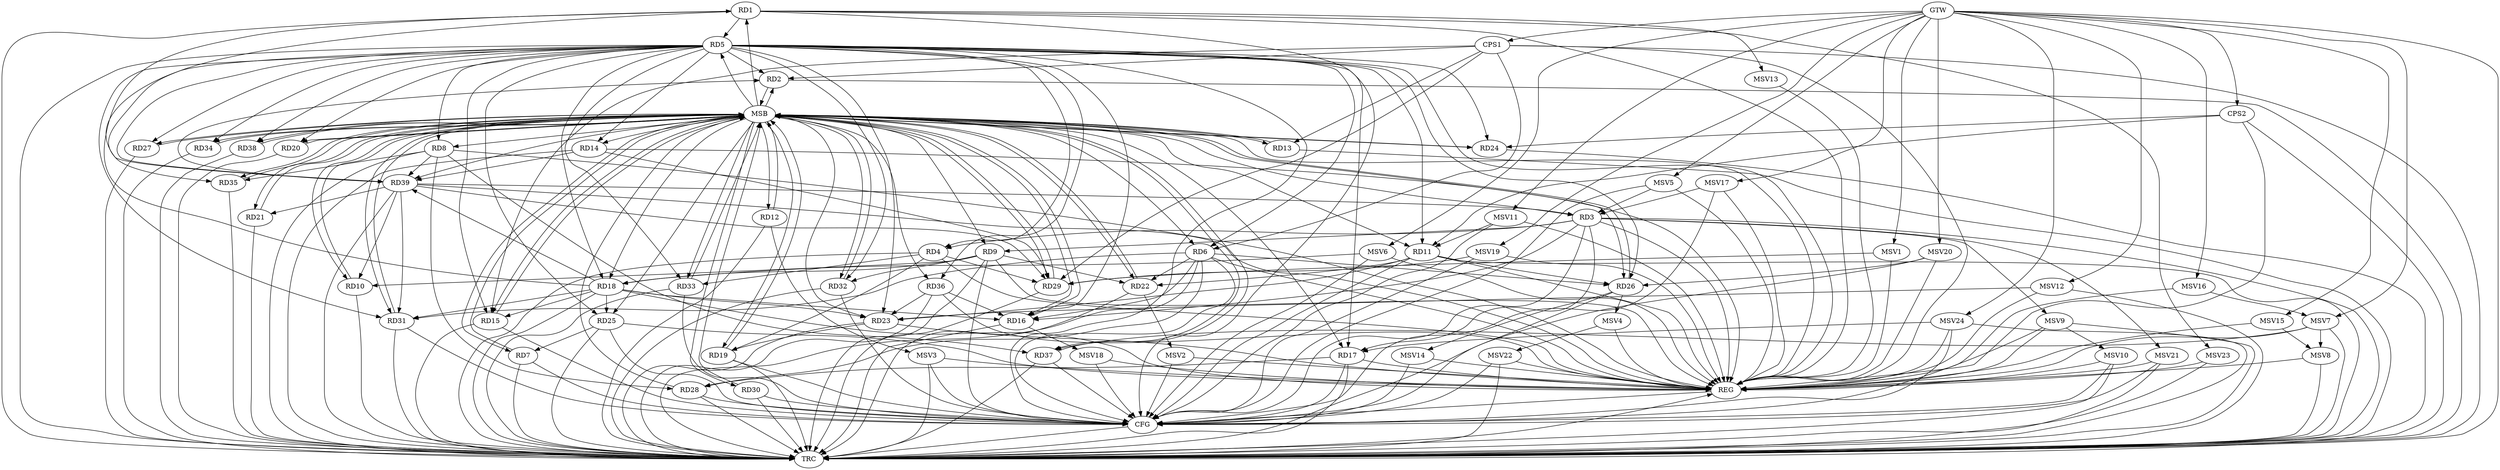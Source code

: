 strict digraph G {
  RD1 [ label="RD1" ];
  RD2 [ label="RD2" ];
  RD3 [ label="RD3" ];
  RD4 [ label="RD4" ];
  RD5 [ label="RD5" ];
  RD6 [ label="RD6" ];
  RD7 [ label="RD7" ];
  RD8 [ label="RD8" ];
  RD9 [ label="RD9" ];
  RD10 [ label="RD10" ];
  RD11 [ label="RD11" ];
  RD12 [ label="RD12" ];
  RD13 [ label="RD13" ];
  RD14 [ label="RD14" ];
  RD15 [ label="RD15" ];
  RD16 [ label="RD16" ];
  RD17 [ label="RD17" ];
  RD18 [ label="RD18" ];
  RD19 [ label="RD19" ];
  RD20 [ label="RD20" ];
  RD21 [ label="RD21" ];
  RD22 [ label="RD22" ];
  RD23 [ label="RD23" ];
  RD24 [ label="RD24" ];
  RD25 [ label="RD25" ];
  RD26 [ label="RD26" ];
  RD27 [ label="RD27" ];
  RD28 [ label="RD28" ];
  RD29 [ label="RD29" ];
  RD30 [ label="RD30" ];
  RD31 [ label="RD31" ];
  RD32 [ label="RD32" ];
  RD33 [ label="RD33" ];
  RD34 [ label="RD34" ];
  RD35 [ label="RD35" ];
  RD36 [ label="RD36" ];
  RD37 [ label="RD37" ];
  RD38 [ label="RD38" ];
  RD39 [ label="RD39" ];
  CPS1 [ label="CPS1" ];
  CPS2 [ label="CPS2" ];
  GTW [ label="GTW" ];
  REG [ label="REG" ];
  MSB [ label="MSB" ];
  CFG [ label="CFG" ];
  TRC [ label="TRC" ];
  MSV1 [ label="MSV1" ];
  MSV2 [ label="MSV2" ];
  MSV3 [ label="MSV3" ];
  MSV4 [ label="MSV4" ];
  MSV5 [ label="MSV5" ];
  MSV6 [ label="MSV6" ];
  MSV7 [ label="MSV7" ];
  MSV8 [ label="MSV8" ];
  MSV9 [ label="MSV9" ];
  MSV10 [ label="MSV10" ];
  MSV11 [ label="MSV11" ];
  MSV12 [ label="MSV12" ];
  MSV13 [ label="MSV13" ];
  MSV14 [ label="MSV14" ];
  MSV15 [ label="MSV15" ];
  MSV16 [ label="MSV16" ];
  MSV17 [ label="MSV17" ];
  MSV18 [ label="MSV18" ];
  MSV19 [ label="MSV19" ];
  MSV20 [ label="MSV20" ];
  MSV21 [ label="MSV21" ];
  MSV22 [ label="MSV22" ];
  MSV23 [ label="MSV23" ];
  MSV24 [ label="MSV24" ];
  RD1 -> RD5;
  RD18 -> RD1;
  RD1 -> RD39;
  RD5 -> RD2;
  RD39 -> RD2;
  RD3 -> RD4;
  RD3 -> RD9;
  RD3 -> RD16;
  RD3 -> RD17;
  RD39 -> RD3;
  RD4 -> RD19;
  RD4 -> RD29;
  RD4 -> RD33;
  RD5 -> RD14;
  RD5 -> RD15;
  RD5 -> RD18;
  RD5 -> RD25;
  RD5 -> RD31;
  RD5 -> RD39;
  RD6 -> RD16;
  RD6 -> RD22;
  RD6 -> RD26;
  RD6 -> RD28;
  RD6 -> RD31;
  RD25 -> RD7;
  RD8 -> RD28;
  RD8 -> RD35;
  RD8 -> RD37;
  RD8 -> RD39;
  RD9 -> RD10;
  RD9 -> RD18;
  RD9 -> RD22;
  RD9 -> RD32;
  RD39 -> RD10;
  RD11 -> RD22;
  RD11 -> RD23;
  RD11 -> RD26;
  RD14 -> RD29;
  RD14 -> RD39;
  RD18 -> RD15;
  RD18 -> RD16;
  RD36 -> RD16;
  RD17 -> RD28;
  RD18 -> RD23;
  RD18 -> RD25;
  RD18 -> RD31;
  RD18 -> RD39;
  RD23 -> RD19;
  RD39 -> RD21;
  RD36 -> RD23;
  RD39 -> RD29;
  RD39 -> RD31;
  CPS1 -> RD29;
  CPS1 -> RD2;
  CPS1 -> RD15;
  CPS1 -> RD13;
  CPS1 -> RD6;
  CPS2 -> RD24;
  CPS2 -> RD11;
  GTW -> CPS1;
  GTW -> CPS2;
  RD1 -> REG;
  RD3 -> REG;
  RD4 -> REG;
  RD5 -> REG;
  RD6 -> REG;
  RD8 -> REG;
  RD9 -> REG;
  RD11 -> REG;
  RD14 -> REG;
  RD17 -> REG;
  RD18 -> REG;
  RD23 -> REG;
  RD25 -> REG;
  RD36 -> REG;
  RD39 -> REG;
  CPS1 -> REG;
  CPS2 -> REG;
  RD2 -> MSB;
  MSB -> RD18;
  MSB -> RD27;
  MSB -> RD38;
  MSB -> REG;
  RD7 -> MSB;
  MSB -> RD3;
  MSB -> RD15;
  MSB -> RD20;
  MSB -> RD32;
  MSB -> RD34;
  RD10 -> MSB;
  MSB -> RD13;
  MSB -> RD39;
  RD12 -> MSB;
  MSB -> RD7;
  MSB -> RD26;
  MSB -> RD30;
  RD13 -> MSB;
  MSB -> RD1;
  MSB -> RD10;
  MSB -> RD19;
  MSB -> RD29;
  RD15 -> MSB;
  MSB -> RD6;
  MSB -> RD33;
  RD16 -> MSB;
  MSB -> RD17;
  MSB -> RD23;
  MSB -> RD24;
  MSB -> RD37;
  RD19 -> MSB;
  MSB -> RD2;
  MSB -> RD5;
  MSB -> RD31;
  RD20 -> MSB;
  RD21 -> MSB;
  RD22 -> MSB;
  RD24 -> MSB;
  MSB -> RD12;
  MSB -> RD16;
  RD26 -> MSB;
  RD27 -> MSB;
  MSB -> RD9;
  MSB -> RD25;
  RD28 -> MSB;
  RD29 -> MSB;
  RD30 -> MSB;
  MSB -> RD14;
  MSB -> RD21;
  MSB -> RD35;
  RD31 -> MSB;
  RD32 -> MSB;
  MSB -> RD11;
  RD33 -> MSB;
  RD34 -> MSB;
  MSB -> RD22;
  RD35 -> MSB;
  RD37 -> MSB;
  MSB -> RD36;
  RD38 -> MSB;
  MSB -> RD8;
  RD37 -> CFG;
  RD32 -> CFG;
  RD7 -> CFG;
  RD17 -> CFG;
  RD6 -> CFG;
  RD5 -> CFG;
  RD1 -> CFG;
  RD28 -> CFG;
  RD25 -> CFG;
  RD15 -> CFG;
  RD31 -> CFG;
  RD11 -> CFG;
  RD19 -> CFG;
  RD3 -> CFG;
  RD9 -> CFG;
  RD30 -> CFG;
  RD33 -> CFG;
  REG -> CFG;
  RD1 -> TRC;
  RD2 -> TRC;
  RD3 -> TRC;
  RD4 -> TRC;
  RD5 -> TRC;
  RD6 -> TRC;
  RD7 -> TRC;
  RD8 -> TRC;
  RD9 -> TRC;
  RD10 -> TRC;
  RD11 -> TRC;
  RD12 -> TRC;
  RD13 -> TRC;
  RD14 -> TRC;
  RD15 -> TRC;
  RD16 -> TRC;
  RD17 -> TRC;
  RD18 -> TRC;
  RD19 -> TRC;
  RD20 -> TRC;
  RD21 -> TRC;
  RD22 -> TRC;
  RD23 -> TRC;
  RD24 -> TRC;
  RD25 -> TRC;
  RD26 -> TRC;
  RD27 -> TRC;
  RD28 -> TRC;
  RD29 -> TRC;
  RD30 -> TRC;
  RD31 -> TRC;
  RD32 -> TRC;
  RD33 -> TRC;
  RD34 -> TRC;
  RD35 -> TRC;
  RD36 -> TRC;
  RD37 -> TRC;
  RD38 -> TRC;
  RD39 -> TRC;
  CPS1 -> TRC;
  CPS2 -> TRC;
  GTW -> TRC;
  CFG -> TRC;
  TRC -> REG;
  RD5 -> RD4;
  RD5 -> RD11;
  RD5 -> RD17;
  RD5 -> RD24;
  RD5 -> RD26;
  RD5 -> RD6;
  RD5 -> RD20;
  RD5 -> RD36;
  RD5 -> RD34;
  RD5 -> RD33;
  RD5 -> RD8;
  RD5 -> RD32;
  RD5 -> RD16;
  RD5 -> RD35;
  RD5 -> RD23;
  RD5 -> RD27;
  RD5 -> RD38;
  MSV1 -> RD29;
  GTW -> MSV1;
  MSV1 -> REG;
  RD22 -> MSV2;
  MSV2 -> REG;
  MSV2 -> CFG;
  RD12 -> MSV3;
  MSV3 -> REG;
  MSV3 -> TRC;
  MSV3 -> CFG;
  RD26 -> MSV4;
  MSV4 -> REG;
  MSV5 -> RD3;
  GTW -> MSV5;
  MSV5 -> REG;
  MSV5 -> CFG;
  MSV6 -> RD18;
  GTW -> MSV6;
  MSV6 -> REG;
  MSV6 -> CFG;
  MSV7 -> RD37;
  GTW -> MSV7;
  MSV7 -> REG;
  MSV7 -> TRC;
  MSV7 -> MSV8;
  MSV8 -> REG;
  MSV8 -> TRC;
  RD3 -> MSV9;
  MSV9 -> REG;
  MSV9 -> TRC;
  MSV9 -> CFG;
  MSV9 -> MSV10;
  MSV10 -> REG;
  MSV10 -> TRC;
  MSV10 -> CFG;
  MSV11 -> RD11;
  GTW -> MSV11;
  MSV11 -> REG;
  MSV11 -> CFG;
  MSV12 -> RD23;
  GTW -> MSV12;
  MSV12 -> REG;
  MSV12 -> TRC;
  RD1 -> MSV13;
  MSV13 -> REG;
  RD26 -> MSV14;
  MSV14 -> REG;
  MSV14 -> CFG;
  MSV15 -> MSV8;
  GTW -> MSV15;
  MSV15 -> REG;
  MSV16 -> MSV7;
  GTW -> MSV16;
  MSV16 -> REG;
  MSV17 -> RD3;
  GTW -> MSV17;
  MSV17 -> REG;
  MSV17 -> CFG;
  RD16 -> MSV18;
  MSV18 -> REG;
  MSV18 -> CFG;
  MSV19 -> RD29;
  GTW -> MSV19;
  MSV19 -> REG;
  MSV19 -> CFG;
  MSV20 -> RD26;
  GTW -> MSV20;
  MSV20 -> REG;
  MSV20 -> CFG;
  RD3 -> MSV21;
  MSV21 -> REG;
  MSV21 -> TRC;
  MSV21 -> CFG;
  MSV4 -> MSV22;
  MSV22 -> REG;
  MSV22 -> TRC;
  MSV22 -> CFG;
  RD1 -> MSV23;
  MSV23 -> REG;
  MSV23 -> TRC;
  MSV24 -> RD17;
  GTW -> MSV24;
  MSV24 -> REG;
  MSV24 -> TRC;
  MSV24 -> CFG;
}
